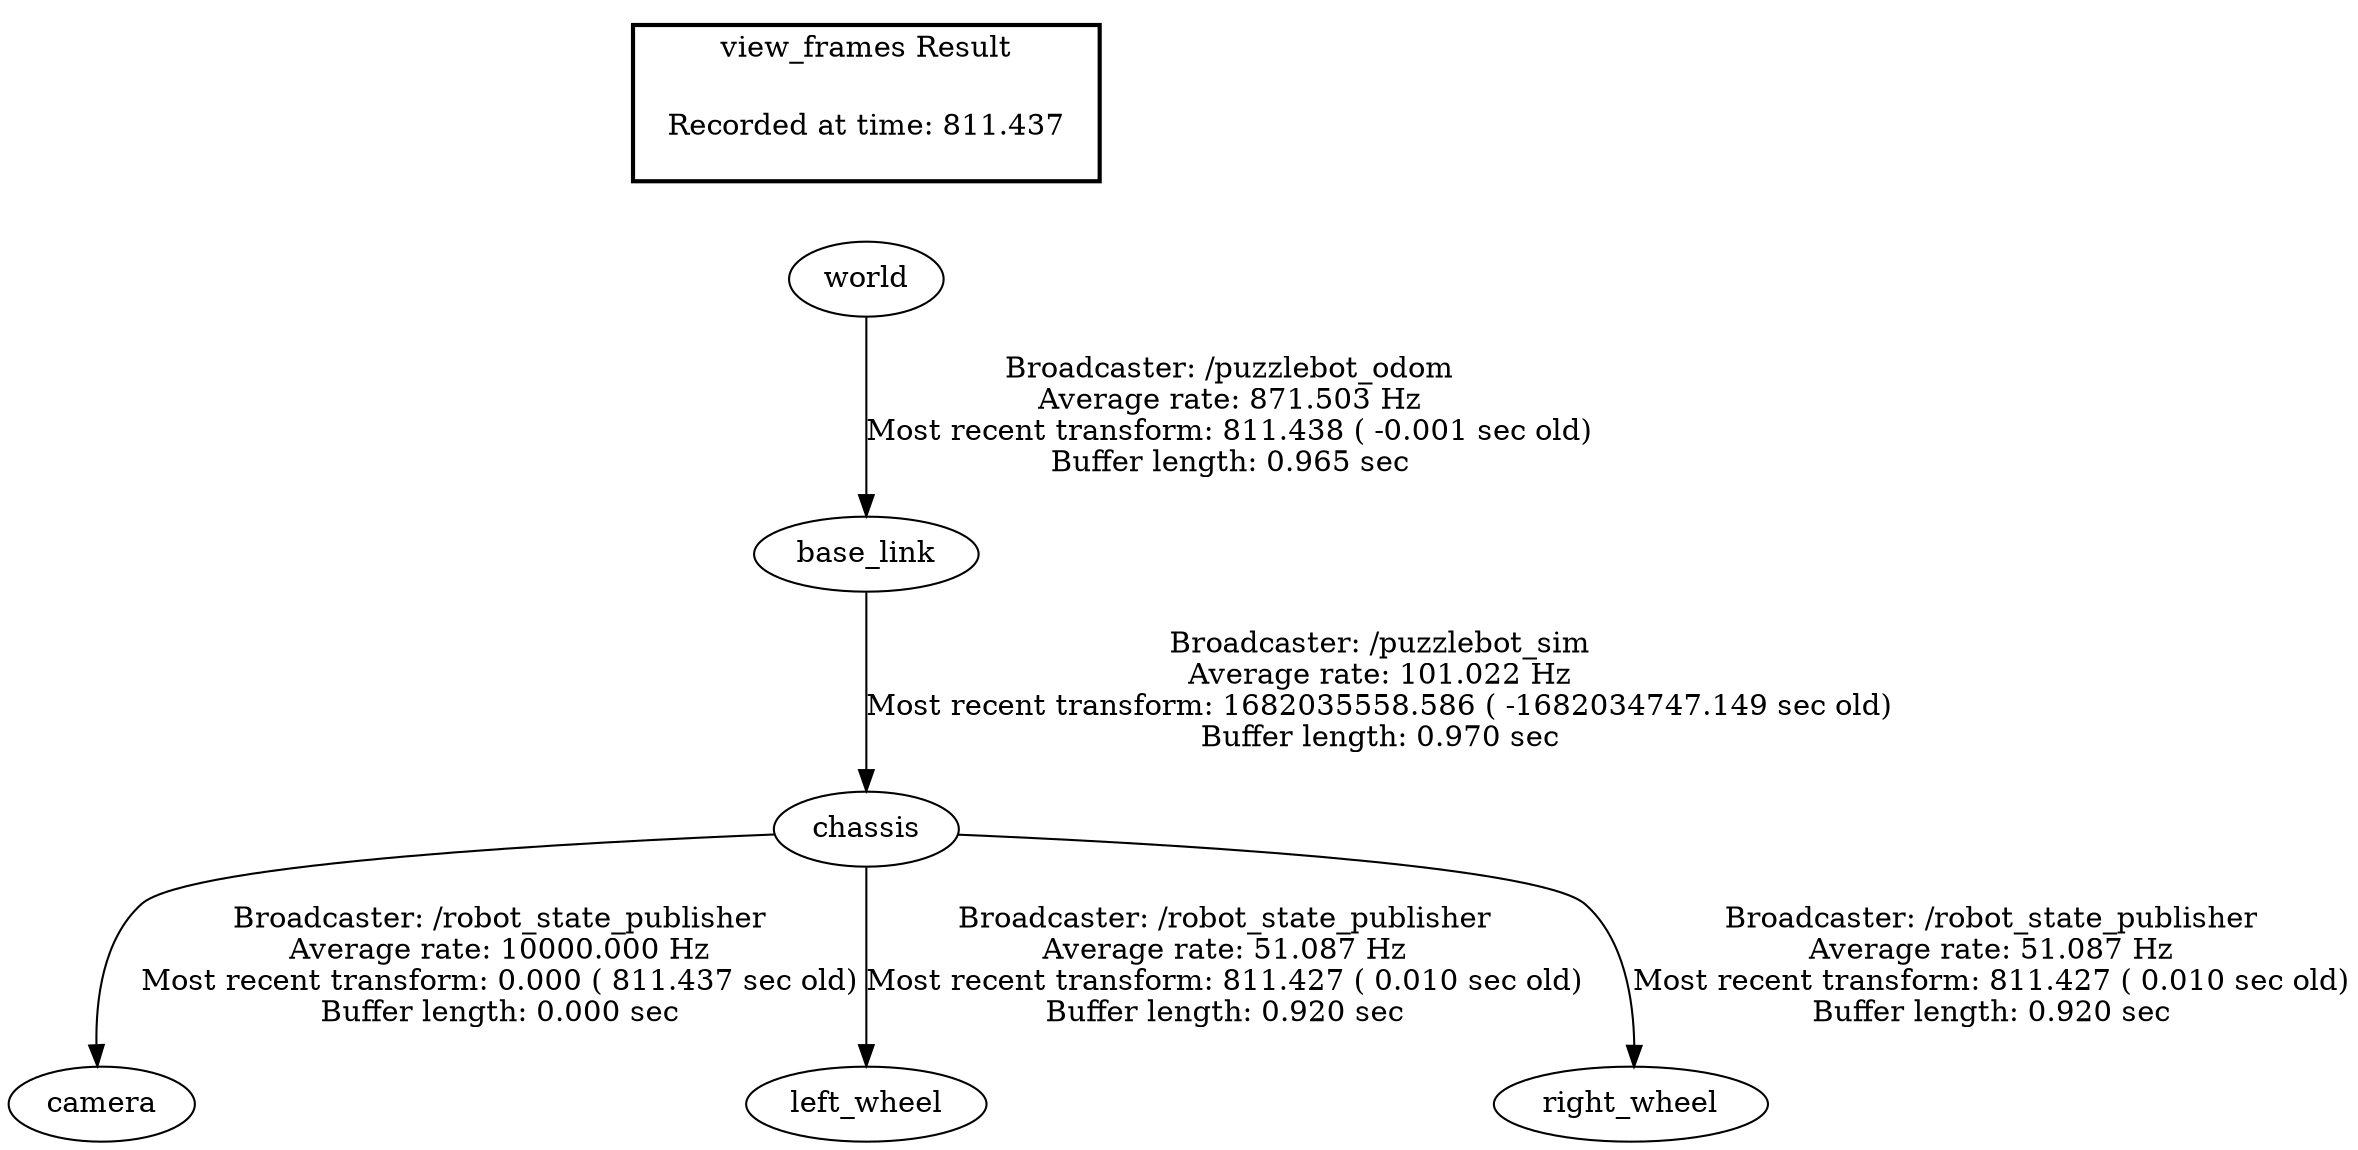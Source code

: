 digraph G {
"world" -> "base_link"[label="Broadcaster: /puzzlebot_odom\nAverage rate: 871.503 Hz\nMost recent transform: 811.438 ( -0.001 sec old)\nBuffer length: 0.965 sec\n"];
"base_link" -> "chassis"[label="Broadcaster: /puzzlebot_sim\nAverage rate: 101.022 Hz\nMost recent transform: 1682035558.586 ( -1682034747.149 sec old)\nBuffer length: 0.970 sec\n"];
"chassis" -> "camera"[label="Broadcaster: /robot_state_publisher\nAverage rate: 10000.000 Hz\nMost recent transform: 0.000 ( 811.437 sec old)\nBuffer length: 0.000 sec\n"];
"chassis" -> "left_wheel"[label="Broadcaster: /robot_state_publisher\nAverage rate: 51.087 Hz\nMost recent transform: 811.427 ( 0.010 sec old)\nBuffer length: 0.920 sec\n"];
"chassis" -> "right_wheel"[label="Broadcaster: /robot_state_publisher\nAverage rate: 51.087 Hz\nMost recent transform: 811.427 ( 0.010 sec old)\nBuffer length: 0.920 sec\n"];
edge [style=invis];
 subgraph cluster_legend { style=bold; color=black; label ="view_frames Result";
"Recorded at time: 811.437"[ shape=plaintext ] ;
 }->"world";
}
